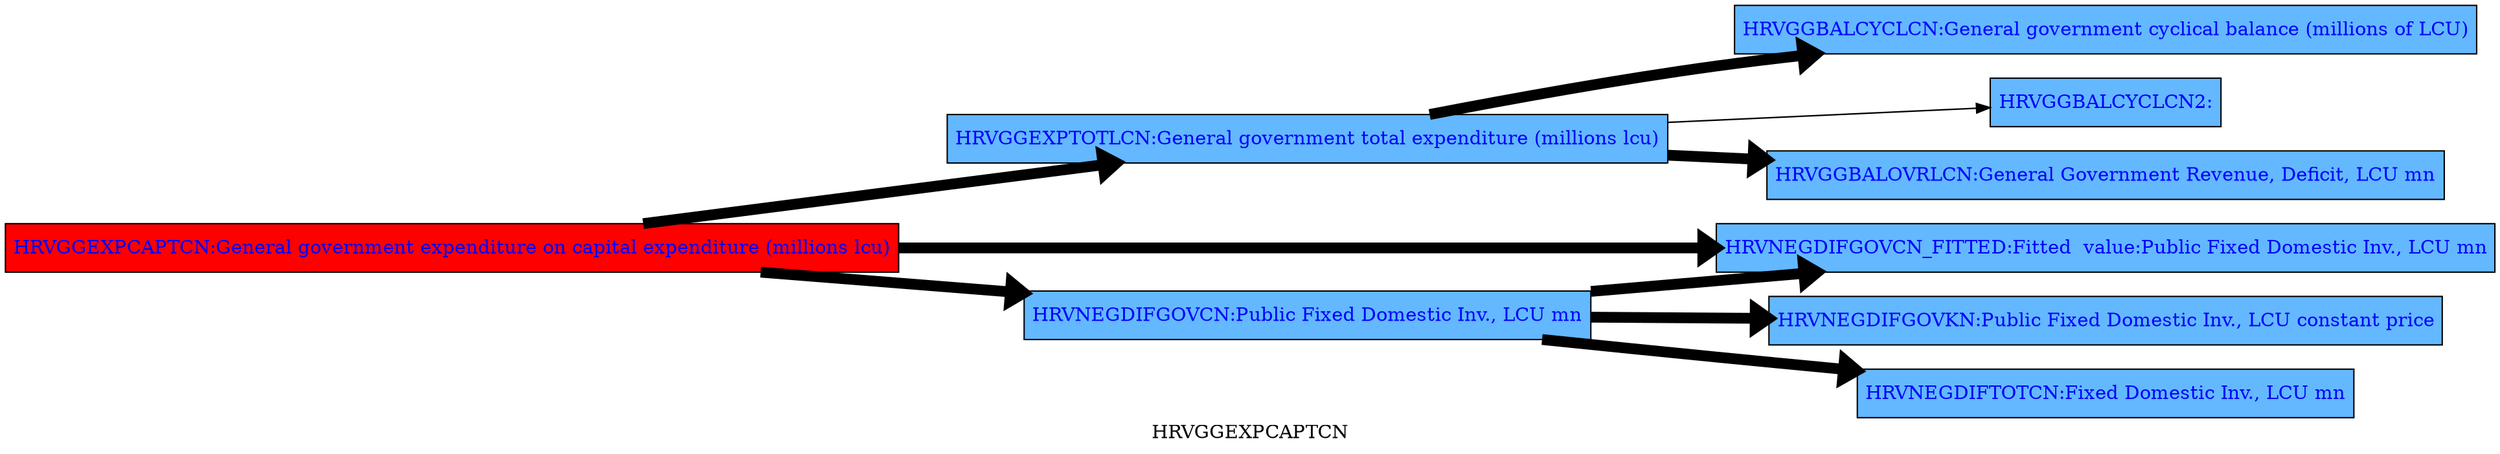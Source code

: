 digraph TD { rankdir ="LR" 
{node  [margin=0.025 fontcolor=blue style=filled ] 
 "HRVGGBALCYCLCN" [ shape=box fillcolor= steelblue1 tooltip="General government cyclical balance (millions of LCU)&#10;FRML &lt;IDENT&gt; HRVGGBALCYCLCN = ((HRVGGREVSTRLCN-HRVGGEXPTOTLCN)/(HRVNYGDPMKTPXN*HRVNYGDPPOTLKN))*100 &#36;"  margin=0.025 fontcolor=blue style = filled  label=<<TABLE BORDER='0' CELLBORDER = '0' style = "filled"  > <TR><TD tooltip="General government cyclical balance (millions of LCU)&#10;FRML &lt;IDENT&gt; HRVGGBALCYCLCN = ((HRVGGREVSTRLCN-HRVGGEXPTOTLCN)/(HRVNYGDPMKTPXN*HRVNYGDPPOTLKN))*100 &#36;">HRVGGBALCYCLCN:General government cyclical balance (millions of LCU)</TD></TR> </TABLE>> ]
"HRVGGBALCYCLCN2" [ shape=box fillcolor= steelblue1 tooltip="HRVGGBALCYCLCN2&#10;FRML &lt;IDENT&gt; HRVGGBALCYCLCN2 = (HRVGGBALOVRLCN/HRVNYGDPMKTPCN)*100-((ELASRSBB-1)*(HRVGGREVTOTLCN/HRVNYGDPMKTPCN)-(ELASGSBB*(HRVGGEXPSBENCN/HRVGGEXPTOTLCN)-1)*(HRVGGEXPTOTLCN/HRVNYGDPMKTPCN))*HRVNYGDPGAP_ &#36;"  margin=0.025 fontcolor=blue style = filled  label=<<TABLE BORDER='0' CELLBORDER = '0' style = "filled"  > <TR><TD tooltip="HRVGGBALCYCLCN2&#10;FRML &lt;IDENT&gt; HRVGGBALCYCLCN2 = (HRVGGBALOVRLCN/HRVNYGDPMKTPCN)*100-((ELASRSBB-1)*(HRVGGREVTOTLCN/HRVNYGDPMKTPCN)-(ELASGSBB*(HRVGGEXPSBENCN/HRVGGEXPTOTLCN)-1)*(HRVGGEXPTOTLCN/HRVNYGDPMKTPCN))*HRVNYGDPGAP_ &#36;">HRVGGBALCYCLCN2:</TD></TR> </TABLE>> ]
"HRVGGBALOVRLCN" [ shape=box fillcolor= steelblue1 tooltip="General Government Revenue, Deficit, LCU mn&#10;FRML &lt;IDENT&gt; HRVGGBALOVRLCN = HRVGGREVTOTLCN-HRVGGEXPTOTLCN &#36;"  margin=0.025 fontcolor=blue style = filled  label=<<TABLE BORDER='0' CELLBORDER = '0' style = "filled"  > <TR><TD tooltip="General Government Revenue, Deficit, LCU mn&#10;FRML &lt;IDENT&gt; HRVGGBALOVRLCN = HRVGGREVTOTLCN-HRVGGEXPTOTLCN &#36;">HRVGGBALOVRLCN:General Government Revenue, Deficit, LCU mn</TD></TR> </TABLE>> ]
"HRVGGEXPTOTLCN" [ shape=box fillcolor= steelblue1 tooltip="General government total expenditure (millions lcu)&#10;FRML &lt;IDENT&gt; HRVGGEXPTOTLCN = HRVGGEXPCRNTCN+HRVGGEXPCAPTCN &#36;"  margin=0.025 fontcolor=blue style = filled  label=<<TABLE BORDER='0' CELLBORDER = '0' style = "filled"  > <TR><TD tooltip="General government total expenditure (millions lcu)&#10;FRML &lt;IDENT&gt; HRVGGEXPTOTLCN = HRVGGEXPCRNTCN+HRVGGEXPCAPTCN &#36;">HRVGGEXPTOTLCN:General government total expenditure (millions lcu)</TD></TR> </TABLE>> ]
"HRVNEGDIFGOVCN_FITTED" [ shape=box fillcolor= steelblue1 tooltip="Fitted  value:Public Fixed Domestic Inv., LCU mn&#10;FRML &lt;FIT&gt; HRVNEGDIFGOVCN_FITTED = HRVNEGDIFGOVCN(-1)*EXP( (((LOG(HRVGGEXPCAPTCN))-(LOG(HRVGGEXPCAPTCN(-1))))+0.00188144727689615*DUMH) ) &#36;"  margin=0.025 fontcolor=blue style = filled  label=<<TABLE BORDER='0' CELLBORDER = '0' style = "filled"  > <TR><TD tooltip="Fitted  value:Public Fixed Domestic Inv., LCU mn&#10;FRML &lt;FIT&gt; HRVNEGDIFGOVCN_FITTED = HRVNEGDIFGOVCN(-1)*EXP( (((LOG(HRVGGEXPCAPTCN))-(LOG(HRVGGEXPCAPTCN(-1))))+0.00188144727689615*DUMH) ) &#36;">HRVNEGDIFGOVCN_FITTED:Fitted  value:Public Fixed Domestic Inv., LCU mn</TD></TR> </TABLE>> ]
"HRVNEGDIFGOVKN" [ shape=box fillcolor= steelblue1 tooltip="Public Fixed Domestic Inv., LCU constant price&#10;FRML &lt;IDENT&gt; HRVNEGDIFGOVKN = HRVNEGDIFGOVCN/HRVNEGDIFGOVXN &#36;"  margin=0.025 fontcolor=blue style = filled  label=<<TABLE BORDER='0' CELLBORDER = '0' style = "filled"  > <TR><TD tooltip="Public Fixed Domestic Inv., LCU constant price&#10;FRML &lt;IDENT&gt; HRVNEGDIFGOVKN = HRVNEGDIFGOVCN/HRVNEGDIFGOVXN &#36;">HRVNEGDIFGOVKN:Public Fixed Domestic Inv., LCU constant price</TD></TR> </TABLE>> ]
"HRVNEGDIFTOTCN" [ shape=box fillcolor= steelblue1 tooltip="Fixed Domestic Inv., LCU mn&#10;FRML &lt;IDENT&gt; HRVNEGDIFTOTCN = HRVNEGDIFGOVCN+HRVNEGDIFPRVCN &#36;"  margin=0.025 fontcolor=blue style = filled  label=<<TABLE BORDER='0' CELLBORDER = '0' style = "filled"  > <TR><TD tooltip="Fixed Domestic Inv., LCU mn&#10;FRML &lt;IDENT&gt; HRVNEGDIFTOTCN = HRVNEGDIFGOVCN+HRVNEGDIFPRVCN &#36;">HRVNEGDIFTOTCN:Fixed Domestic Inv., LCU mn</TD></TR> </TABLE>> ]
"HRVNEGDIFGOVCN" [ shape=box fillcolor= steelblue1 tooltip="Public Fixed Domestic Inv., LCU mn&#10;FRML &lt;QUASIIDENT&gt; HRVNEGDIFGOVCN = (HRVNEGDIFGOVCN(-1)*EXP(HRVNEGDIFGOVCN_A+ (((LOG(HRVGGEXPCAPTCN))-(LOG(HRVGGEXPCAPTCN(-1))))+0.00188144727689615*DUMH) )) * (1-HRVNEGDIFGOVCN_D)+ HRVNEGDIFGOVCN_X*HRVNEGDIFGOVCN_D  &#36;"  margin=0.025 fontcolor=blue style = filled  label=<<TABLE BORDER='0' CELLBORDER = '0' style = "filled"  > <TR><TD tooltip="Public Fixed Domestic Inv., LCU mn&#10;FRML &lt;QUASIIDENT&gt; HRVNEGDIFGOVCN = (HRVNEGDIFGOVCN(-1)*EXP(HRVNEGDIFGOVCN_A+ (((LOG(HRVGGEXPCAPTCN))-(LOG(HRVGGEXPCAPTCN(-1))))+0.00188144727689615*DUMH) )) * (1-HRVNEGDIFGOVCN_D)+ HRVNEGDIFGOVCN_X*HRVNEGDIFGOVCN_D  &#36;">HRVNEGDIFGOVCN:Public Fixed Domestic Inv., LCU mn</TD></TR> </TABLE>> ]
"HRVGGEXPCAPTCN" [ shape=box fillcolor= red tooltip="General government expenditure on capital expenditure (millions lcu)&#10;FRML &lt;IDENT&gt; HRVGGEXPCAPTCN = HRVGGEXPGFCFCN+HRVGGEXPKOTHCN &#36;"  margin=0.025 fontcolor=blue style = filled  label=<<TABLE BORDER='0' CELLBORDER = '0' style = "filled"  > <TR><TD tooltip="General government expenditure on capital expenditure (millions lcu)&#10;FRML &lt;IDENT&gt; HRVGGEXPCAPTCN = HRVGGEXPGFCFCN+HRVGGEXPKOTHCN &#36;">HRVGGEXPCAPTCN:General government expenditure on capital expenditure (millions lcu)</TD></TR> </TABLE>> ] 
} 
"HRVGGEXPCAPTCN" -> "HRVGGEXPTOTLCN" [ style = filled tooltip=" HRVGGEXPCAPTCN -> HRVGGEXPTOTLCN Min. att. -0%  max: 99%" href="bogus" penwidth = 8.0 ]
"HRVGGEXPTOTLCN" -> "HRVGGBALCYCLCN2" [ style = filled tooltip=" HRVGGEXPTOTLCN -> HRVGGBALCYCLCN2 Min. att. -1%  max: 11%" href="bogus" penwidth = 1.0839811866099198 ]
"HRVGGEXPTOTLCN" -> "HRVGGBALCYCLCN" [ style = filled tooltip=" HRVGGEXPTOTLCN -> HRVGGBALCYCLCN Min. att. 0%  max: 211%" href="bogus" penwidth = 8.0 ]
"HRVGGEXPCAPTCN" -> "HRVNEGDIFGOVCN" [ style = filled tooltip=" HRVGGEXPCAPTCN -> HRVNEGDIFGOVCN Min. att. -18%  max: 100%" href="bogus" penwidth = 8.0 ]
"HRVGGEXPTOTLCN" -> "HRVGGBALOVRLCN" [ style = filled tooltip=" HRVGGEXPTOTLCN -> HRVGGBALOVRLCN Min. att. 0%  max: 181%" href="bogus" penwidth = 8.0 ]
"HRVGGEXPCAPTCN" -> "HRVNEGDIFGOVCN_FITTED" [ style = filled tooltip=" HRVGGEXPCAPTCN -> HRVNEGDIFGOVCN_FITTED Min. att. -18%  max: 100%" href="bogus" penwidth = 8.0 ]
"HRVNEGDIFGOVCN" -> "HRVNEGDIFGOVCN_FITTED" [ style = filled tooltip=" HRVNEGDIFGOVCN -> HRVNEGDIFGOVCN_FITTED Min. att. -0%  max: 101%" href="bogus" penwidth = 8.0 ]
"HRVNEGDIFGOVCN" -> "HRVNEGDIFGOVKN" [ style = filled tooltip=" HRVNEGDIFGOVCN -> HRVNEGDIFGOVKN Min. att. 0%  max: 103%" href="bogus" penwidth = 8.0 ]
"HRVNEGDIFGOVCN" -> "HRVNEGDIFTOTCN" [ style = filled tooltip=" HRVNEGDIFGOVCN -> HRVNEGDIFTOTCN Min. att. 0%  max: 93%" href="bogus" penwidth = 8.0 ]
{ rank = source; "HRVGGEXPCAPTCN"  ; }
 label = "HRVGGEXPCAPTCN";
}